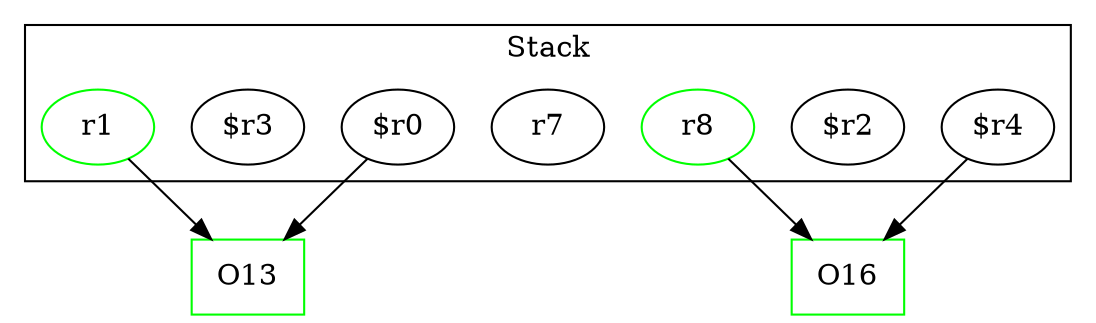 digraph sample {
  rankDir="LR";
  subgraph cluster_0 {
    label="Stack"
    "r1"; "$r2"; "$r0"; "r7"; "r8"; "$r3"; "$r4"; 
  }
  "r1" -> { O13 };
  "$r2" -> { };
  "$r0" -> { O13 };
  "r7" -> { };
  "r8" -> { O16 };
  "$r3" -> { };
  "$r4" -> { O16 };
  O13[shape=box];
  O16[shape=box];
  "r1"[color="green"];
  O13[color="green"];
  O16[color="green"];
  "r8"[color="green"];
}
